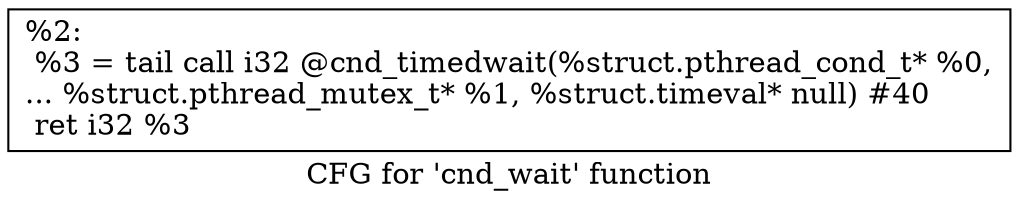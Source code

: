 digraph "CFG for 'cnd_wait' function" {
	label="CFG for 'cnd_wait' function";

	Node0x1d78bf0 [shape=record,label="{%2:\l  %3 = tail call i32 @cnd_timedwait(%struct.pthread_cond_t* %0,\l... %struct.pthread_mutex_t* %1, %struct.timeval* null) #40\l  ret i32 %3\l}"];
}
